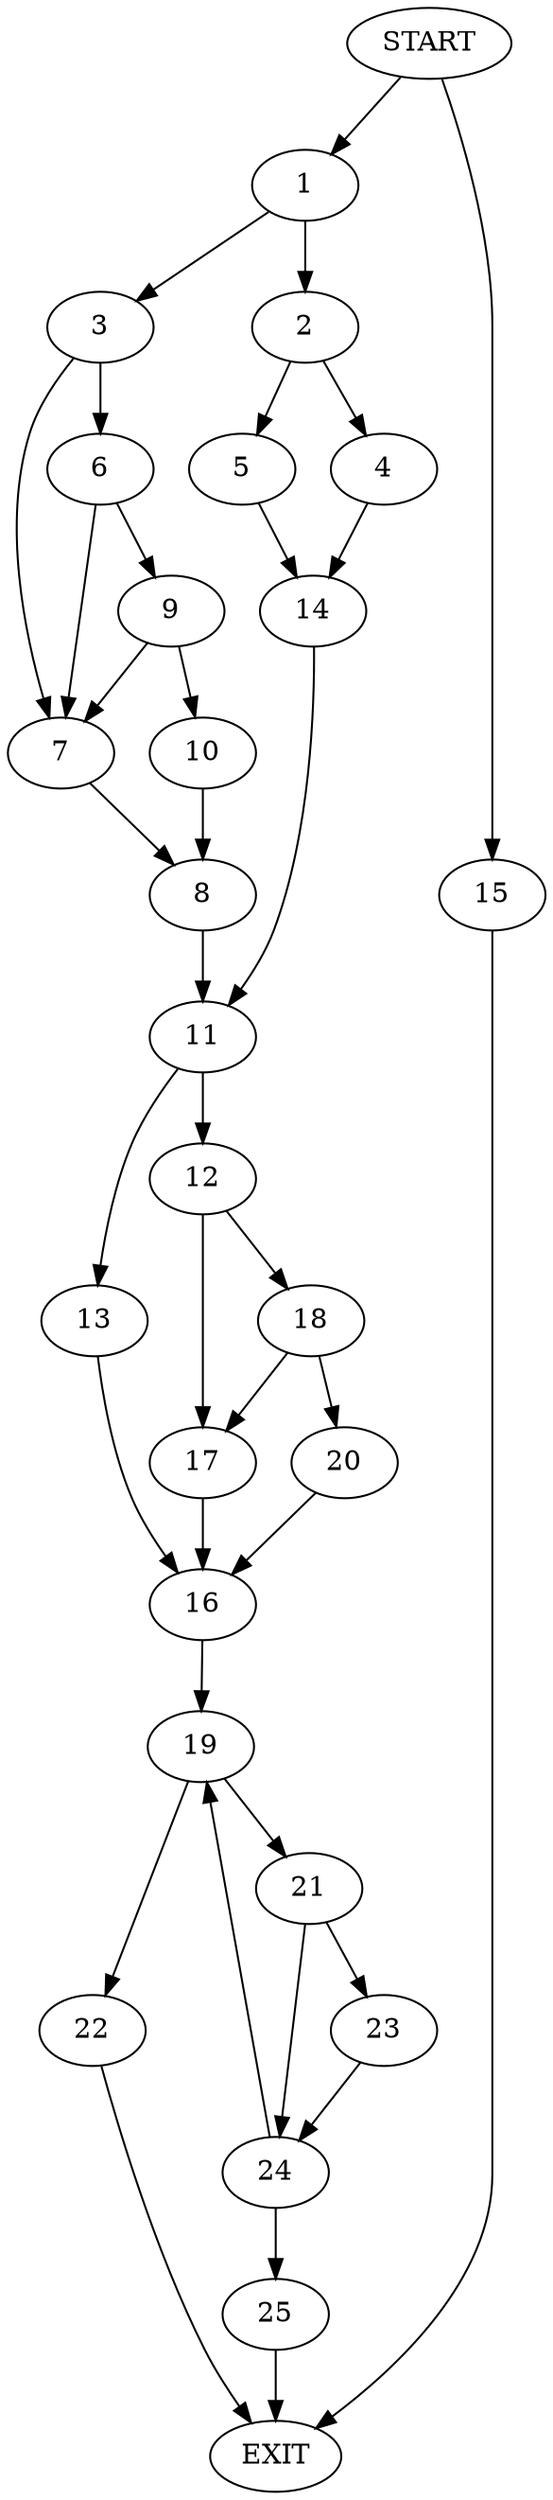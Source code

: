 digraph {
0 [label="START"]
26 [label="EXIT"]
0 -> 1
1 -> 2
1 -> 3
2 -> 4
2 -> 5
3 -> 6
3 -> 7
7 -> 8
6 -> 9
6 -> 7
9 -> 7
9 -> 10
10 -> 8
8 -> 11
11 -> 12
11 -> 13
5 -> 14
4 -> 14
14 -> 11
0 -> 15
15 -> 26
13 -> 16
12 -> 17
12 -> 18
16 -> 19
17 -> 16
18 -> 17
18 -> 20
20 -> 16
19 -> 21
19 -> 22
21 -> 23
21 -> 24
22 -> 26
23 -> 24
24 -> 25
24 -> 19
25 -> 26
}
